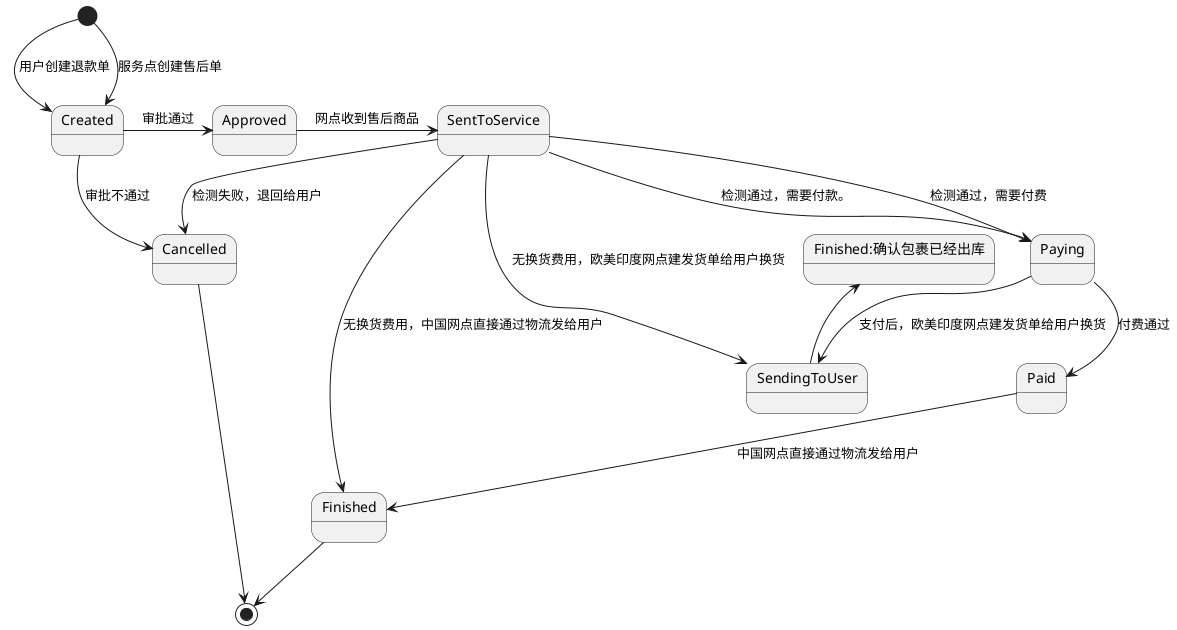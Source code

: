 @startuml

[*] --> Created :用户创建退款单
[*] --> Created :服务点创建售后单
Created -right-> Approved :审批通过
Created --> Cancelled :审批不通过
Approved -right-> SentToService: 网点收到售后商品
SentToService --> Cancelled: 检测失败，退回给用户
SentToService --> Finished :无换货费用，中国网点直接通过物流发给用户
SentToService --> Paying :检测通过，需要付费
Paying --> Paid :付费通过

Paid --> Finished :中国网点直接通过物流发给用户


SentToService-->SendingToUser :无换货费用，欧美印度网点建发货单给用户换货
SentToService-->Paying :检测通过，需要付款。
Paying-->SendingToUser :支付后，欧美印度网点建发货单给用户换货
SendingToUser -up->Finished:确认包裹已经出库

Cancelled -->[*]
Finished -->[*]
@enduml